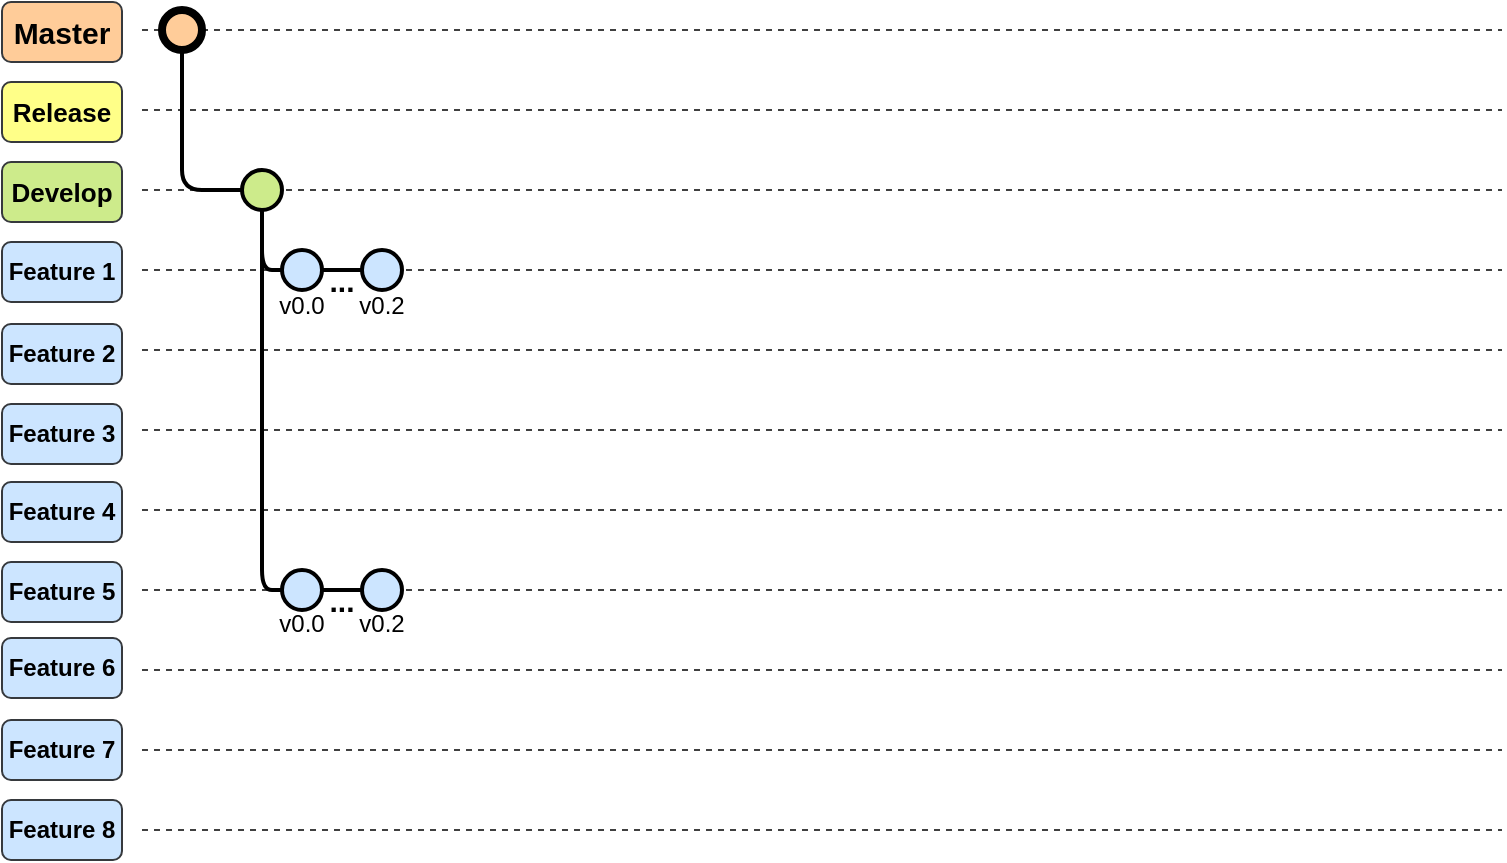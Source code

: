 <mxfile scale="1" border="0" version="27.1.4">
  <diagram name="GitFlow" id="i17rygn2k3aJgl2CBP2Y">
    <mxGraphModel dx="542" dy="317" grid="1" gridSize="10" guides="1" tooltips="1" connect="1" arrows="1" fold="1" page="1" pageScale="1" pageWidth="827" pageHeight="1169" math="0" shadow="0">
      <root>
        <mxCell id="0" />
        <mxCell id="1" parent="0" />
        <mxCell id="ShDthgkVqxmVfU5-ZQQK-1" value="" style="endArrow=none;html=1;rounded=0;movable=0;resizable=0;rotatable=0;deletable=0;editable=0;locked=1;connectable=0;dashed=1;opacity=75;" parent="1" edge="1">
          <mxGeometry width="50" height="50" relative="1" as="geometry">
            <mxPoint x="80" y="120" as="sourcePoint" />
            <mxPoint x="760" y="120" as="targetPoint" />
          </mxGeometry>
        </mxCell>
        <mxCell id="ShDthgkVqxmVfU5-ZQQK-2" value="" style="endArrow=none;html=1;rounded=0;movable=0;resizable=0;rotatable=0;deletable=0;editable=0;locked=1;connectable=0;dashed=1;opacity=75;" parent="1" edge="1">
          <mxGeometry width="50" height="50" relative="1" as="geometry">
            <mxPoint x="80" y="160" as="sourcePoint" />
            <mxPoint x="760" y="160" as="targetPoint" />
          </mxGeometry>
        </mxCell>
        <mxCell id="ShDthgkVqxmVfU5-ZQQK-3" value="" style="endArrow=none;html=1;rounded=0;movable=0;resizable=0;rotatable=0;deletable=0;editable=0;locked=1;connectable=0;dashed=1;opacity=75;" parent="1" edge="1">
          <mxGeometry width="50" height="50" relative="1" as="geometry">
            <mxPoint x="80" y="200" as="sourcePoint" />
            <mxPoint x="760" y="200" as="targetPoint" />
          </mxGeometry>
        </mxCell>
        <mxCell id="ShDthgkVqxmVfU5-ZQQK-4" value="" style="endArrow=none;html=1;rounded=0;movable=0;resizable=0;rotatable=0;deletable=0;editable=0;locked=1;connectable=0;dashed=1;opacity=75;" parent="1" edge="1">
          <mxGeometry width="50" height="50" relative="1" as="geometry">
            <mxPoint x="80" y="240" as="sourcePoint" />
            <mxPoint x="760" y="240" as="targetPoint" />
          </mxGeometry>
        </mxCell>
        <mxCell id="ShDthgkVqxmVfU5-ZQQK-5" value="" style="endArrow=none;html=1;rounded=0;movable=0;resizable=0;rotatable=0;deletable=0;editable=0;locked=1;connectable=0;dashed=1;opacity=75;" parent="1" edge="1">
          <mxGeometry width="50" height="50" relative="1" as="geometry">
            <mxPoint x="80" y="280" as="sourcePoint" />
            <mxPoint x="760" y="280" as="targetPoint" />
          </mxGeometry>
        </mxCell>
        <mxCell id="ShDthgkVqxmVfU5-ZQQK-6" value="" style="endArrow=none;html=1;rounded=0;movable=0;resizable=0;rotatable=0;deletable=0;editable=0;locked=1;connectable=0;dashed=1;opacity=75;" parent="1" edge="1">
          <mxGeometry width="50" height="50" relative="1" as="geometry">
            <mxPoint x="80" y="320" as="sourcePoint" />
            <mxPoint x="760" y="320" as="targetPoint" />
          </mxGeometry>
        </mxCell>
        <mxCell id="ShDthgkVqxmVfU5-ZQQK-7" value="" style="endArrow=none;html=1;rounded=0;movable=0;resizable=0;rotatable=0;deletable=0;editable=0;locked=1;connectable=0;dashed=1;opacity=75;" parent="1" edge="1">
          <mxGeometry width="50" height="50" relative="1" as="geometry">
            <mxPoint x="80" y="360" as="sourcePoint" />
            <mxPoint x="760" y="360" as="targetPoint" />
          </mxGeometry>
        </mxCell>
        <mxCell id="ShDthgkVqxmVfU5-ZQQK-8" value="" style="endArrow=none;html=1;rounded=0;movable=0;resizable=0;rotatable=0;deletable=0;editable=0;locked=1;connectable=0;dashed=1;opacity=75;" parent="1" edge="1">
          <mxGeometry width="50" height="50" relative="1" as="geometry">
            <mxPoint x="80" y="400" as="sourcePoint" />
            <mxPoint x="760" y="400" as="targetPoint" />
          </mxGeometry>
        </mxCell>
        <mxCell id="ShDthgkVqxmVfU5-ZQQK-9" value="&lt;b&gt;&lt;font style=&quot;font-size: 15px;&quot;&gt;Master&lt;/font&gt;&lt;/b&gt;" style="rounded=1;whiteSpace=wrap;html=1;fillColor=#ffcc99;strokeColor=#36393d;movable=0;resizable=0;rotatable=0;deletable=0;editable=0;locked=1;connectable=0;" parent="1" vertex="1">
          <mxGeometry x="10" y="106" width="60" height="30" as="geometry" />
        </mxCell>
        <mxCell id="ShDthgkVqxmVfU5-ZQQK-10" value="&lt;b style=&quot;&quot;&gt;&lt;font style=&quot;font-size: 13px;&quot;&gt;Release&lt;/font&gt;&lt;/b&gt;" style="rounded=1;whiteSpace=wrap;html=1;fillColor=#ffff88;strokeColor=#36393d;movable=0;resizable=0;rotatable=0;deletable=0;editable=0;locked=1;connectable=0;" parent="1" vertex="1">
          <mxGeometry x="10" y="146" width="60" height="30" as="geometry" />
        </mxCell>
        <mxCell id="ShDthgkVqxmVfU5-ZQQK-11" value="&lt;b&gt;&lt;font style=&quot;font-size: 13px;&quot;&gt;Develop&lt;/font&gt;&lt;/b&gt;" style="rounded=1;whiteSpace=wrap;html=1;fillColor=#cdeb8b;strokeColor=#36393d;movable=0;resizable=0;rotatable=0;deletable=0;editable=0;locked=1;connectable=0;" parent="1" vertex="1">
          <mxGeometry x="10" y="186" width="60" height="30" as="geometry" />
        </mxCell>
        <mxCell id="ShDthgkVqxmVfU5-ZQQK-12" value="&lt;b&gt;&lt;font&gt;Feature 1&lt;/font&gt;&lt;/b&gt;" style="rounded=1;whiteSpace=wrap;html=1;fillColor=#cce5ff;strokeColor=#36393d;movable=0;resizable=0;rotatable=0;deletable=0;editable=0;locked=1;connectable=0;" parent="1" vertex="1">
          <mxGeometry x="10" y="226" width="60" height="30" as="geometry" />
        </mxCell>
        <mxCell id="ShDthgkVqxmVfU5-ZQQK-15" value="&lt;b&gt;&lt;font&gt;Feature 2&lt;/font&gt;&lt;/b&gt;" style="rounded=1;whiteSpace=wrap;html=1;fillColor=#cce5ff;strokeColor=#36393d;movable=0;resizable=0;rotatable=0;deletable=0;editable=0;locked=1;connectable=0;" parent="1" vertex="1">
          <mxGeometry x="10" y="267" width="60" height="30" as="geometry" />
        </mxCell>
        <mxCell id="ShDthgkVqxmVfU5-ZQQK-16" value="&lt;b&gt;&lt;font&gt;Feature 3&lt;/font&gt;&lt;/b&gt;" style="rounded=1;whiteSpace=wrap;html=1;fillColor=#cce5ff;strokeColor=#36393d;movable=0;resizable=0;rotatable=0;deletable=0;editable=0;locked=1;connectable=0;" parent="1" vertex="1">
          <mxGeometry x="10" y="307" width="60" height="30" as="geometry" />
        </mxCell>
        <mxCell id="ShDthgkVqxmVfU5-ZQQK-17" value="&lt;b&gt;&lt;font&gt;Feature 4&lt;/font&gt;&lt;/b&gt;" style="rounded=1;whiteSpace=wrap;html=1;fillColor=#cce5ff;strokeColor=#36393d;movable=0;resizable=0;rotatable=0;deletable=0;editable=0;locked=1;connectable=0;" parent="1" vertex="1">
          <mxGeometry x="10" y="346" width="60" height="30" as="geometry" />
        </mxCell>
        <mxCell id="ShDthgkVqxmVfU5-ZQQK-18" value="&lt;b&gt;&lt;font&gt;Feature 5&lt;/font&gt;&lt;/b&gt;" style="rounded=1;whiteSpace=wrap;html=1;fillColor=#cce5ff;strokeColor=#36393d;movable=0;resizable=0;rotatable=0;deletable=0;editable=0;locked=1;connectable=0;" parent="1" vertex="1">
          <mxGeometry x="10" y="386" width="60" height="30" as="geometry" />
        </mxCell>
        <mxCell id="ShDthgkVqxmVfU5-ZQQK-19" value="" style="endArrow=none;html=1;rounded=0;movable=0;resizable=0;rotatable=0;deletable=0;editable=0;locked=1;connectable=0;dashed=1;opacity=75;" parent="1" edge="1">
          <mxGeometry width="50" height="50" relative="1" as="geometry">
            <mxPoint x="80" y="440" as="sourcePoint" />
            <mxPoint x="760" y="440" as="targetPoint" />
          </mxGeometry>
        </mxCell>
        <mxCell id="ShDthgkVqxmVfU5-ZQQK-20" value="&lt;b&gt;&lt;font&gt;Feature 6&lt;/font&gt;&lt;/b&gt;" style="rounded=1;whiteSpace=wrap;html=1;fillColor=#cce5ff;strokeColor=#36393d;movable=0;resizable=0;rotatable=0;deletable=0;editable=0;locked=1;connectable=0;" parent="1" vertex="1">
          <mxGeometry x="10" y="424" width="60" height="30" as="geometry" />
        </mxCell>
        <mxCell id="ShDthgkVqxmVfU5-ZQQK-21" value="" style="endArrow=none;html=1;rounded=0;movable=0;resizable=0;rotatable=0;deletable=0;editable=0;locked=1;connectable=0;dashed=1;opacity=75;" parent="1" edge="1">
          <mxGeometry width="50" height="50" relative="1" as="geometry">
            <mxPoint x="80" y="480" as="sourcePoint" />
            <mxPoint x="760" y="480" as="targetPoint" />
          </mxGeometry>
        </mxCell>
        <mxCell id="ShDthgkVqxmVfU5-ZQQK-22" value="&lt;b&gt;&lt;font&gt;Feature 7&lt;/font&gt;&lt;/b&gt;" style="rounded=1;whiteSpace=wrap;html=1;fillColor=#cce5ff;strokeColor=#36393d;movable=0;resizable=0;rotatable=0;deletable=0;editable=0;locked=1;connectable=0;" parent="1" vertex="1">
          <mxGeometry x="10" y="465" width="60" height="30" as="geometry" />
        </mxCell>
        <mxCell id="ShDthgkVqxmVfU5-ZQQK-23" value="" style="endArrow=none;html=1;rounded=0;movable=0;resizable=0;rotatable=0;deletable=0;editable=0;locked=1;connectable=0;dashed=1;opacity=75;" parent="1" edge="1">
          <mxGeometry width="50" height="50" relative="1" as="geometry">
            <mxPoint x="80" y="520" as="sourcePoint" />
            <mxPoint x="760" y="520" as="targetPoint" />
          </mxGeometry>
        </mxCell>
        <mxCell id="ShDthgkVqxmVfU5-ZQQK-24" value="&lt;b&gt;&lt;font&gt;Feature 8&lt;/font&gt;&lt;/b&gt;" style="rounded=1;whiteSpace=wrap;html=1;fillColor=#cce5ff;strokeColor=#36393d;movable=0;resizable=0;rotatable=0;deletable=0;editable=0;locked=1;connectable=0;" parent="1" vertex="1">
          <mxGeometry x="10" y="505" width="60" height="30" as="geometry" />
        </mxCell>
        <mxCell id="JrLoDd9u727kmPOyoT-V-2" value="" style="edgeStyle=orthogonalEdgeStyle;rounded=1;orthogonalLoop=1;jettySize=auto;html=1;strokeWidth=2;endArrow=none;endFill=1;startFill=0;curved=0;" parent="1" source="ShDthgkVqxmVfU5-ZQQK-25" target="JrLoDd9u727kmPOyoT-V-1" edge="1">
          <mxGeometry relative="1" as="geometry">
            <Array as="points">
              <mxPoint x="100" y="200" />
            </Array>
          </mxGeometry>
        </mxCell>
        <mxCell id="ShDthgkVqxmVfU5-ZQQK-25" value="" style="ellipse;whiteSpace=wrap;html=1;aspect=fixed;fillColor=#ffcc99;strokeColor=#000000;strokeWidth=4;" parent="1" vertex="1">
          <mxGeometry x="90" y="110" width="20" height="20" as="geometry" />
        </mxCell>
        <mxCell id="rqw6NLMTbMHe_5io2sS1-4" value="" style="edgeStyle=orthogonalEdgeStyle;rounded=1;orthogonalLoop=1;jettySize=auto;html=1;strokeWidth=2;curved=0;endArrow=none;startFill=0;" parent="1" source="JrLoDd9u727kmPOyoT-V-1" target="rqw6NLMTbMHe_5io2sS1-1" edge="1">
          <mxGeometry relative="1" as="geometry">
            <Array as="points">
              <mxPoint x="140" y="240" />
            </Array>
          </mxGeometry>
        </mxCell>
        <mxCell id="JrLoDd9u727kmPOyoT-V-1" value="" style="ellipse;whiteSpace=wrap;html=1;aspect=fixed;fillColor=#cdeb8b;strokeColor=#000000;strokeWidth=2;" parent="1" vertex="1">
          <mxGeometry x="130" y="190" width="20" height="20" as="geometry" />
        </mxCell>
        <mxCell id="BNseOGVSUCUKMhUlysPT-4" value="" style="edgeStyle=orthogonalEdgeStyle;rounded=0;orthogonalLoop=1;jettySize=auto;html=1;endArrow=none;startFill=0;strokeWidth=2;" parent="1" source="rqw6NLMTbMHe_5io2sS1-1" target="BNseOGVSUCUKMhUlysPT-3" edge="1">
          <mxGeometry relative="1" as="geometry" />
        </mxCell>
        <mxCell id="rqw6NLMTbMHe_5io2sS1-1" value="" style="ellipse;whiteSpace=wrap;html=1;aspect=fixed;fillColor=#cce5ff;strokeColor=#000000;strokeWidth=2;direction=north;" parent="1" vertex="1">
          <mxGeometry x="150" y="230" width="20" height="20" as="geometry" />
        </mxCell>
        <mxCell id="xi5CpfQzr4n7jTtLU40W-2" value="" style="edgeStyle=orthogonalEdgeStyle;rounded=0;orthogonalLoop=1;jettySize=auto;html=1;endArrow=none;startFill=0;strokeWidth=2;" edge="1" parent="1" source="BNseOGVSUCUKMhUlysPT-1" target="xi5CpfQzr4n7jTtLU40W-1">
          <mxGeometry relative="1" as="geometry" />
        </mxCell>
        <mxCell id="BNseOGVSUCUKMhUlysPT-1" value="" style="ellipse;whiteSpace=wrap;html=1;aspect=fixed;fillColor=#cce5ff;strokeColor=#000000;strokeWidth=2;direction=north;" parent="1" vertex="1">
          <mxGeometry x="150" y="390" width="20" height="20" as="geometry" />
        </mxCell>
        <mxCell id="BNseOGVSUCUKMhUlysPT-2" value="" style="edgeStyle=orthogonalEdgeStyle;rounded=1;orthogonalLoop=1;jettySize=auto;html=1;strokeWidth=2;curved=0;endArrow=none;startFill=0;" parent="1" edge="1">
          <mxGeometry relative="1" as="geometry">
            <Array as="points">
              <mxPoint x="140" y="400" />
            </Array>
            <mxPoint x="140" y="230" as="sourcePoint" />
            <mxPoint x="150" y="400" as="targetPoint" />
          </mxGeometry>
        </mxCell>
        <mxCell id="BNseOGVSUCUKMhUlysPT-3" value="" style="ellipse;whiteSpace=wrap;html=1;aspect=fixed;fillColor=#cce5ff;strokeColor=#000000;strokeWidth=2;direction=north;" parent="1" vertex="1">
          <mxGeometry x="190" y="230" width="20" height="20" as="geometry" />
        </mxCell>
        <mxCell id="BNseOGVSUCUKMhUlysPT-5" value="v0.0" style="text;html=1;align=center;verticalAlign=middle;whiteSpace=wrap;rounded=0;" parent="1" vertex="1">
          <mxGeometry x="145" y="253" width="30" height="10" as="geometry" />
        </mxCell>
        <mxCell id="BNseOGVSUCUKMhUlysPT-6" value="v0.2" style="text;html=1;align=center;verticalAlign=middle;whiteSpace=wrap;rounded=0;" parent="1" vertex="1">
          <mxGeometry x="185" y="253" width="30" height="10" as="geometry" />
        </mxCell>
        <mxCell id="BNseOGVSUCUKMhUlysPT-7" value="v0.0" style="text;html=1;align=center;verticalAlign=middle;whiteSpace=wrap;rounded=0;" parent="1" vertex="1">
          <mxGeometry x="145" y="412" width="30" height="10" as="geometry" />
        </mxCell>
        <mxCell id="xi5CpfQzr4n7jTtLU40W-1" value="" style="ellipse;whiteSpace=wrap;html=1;aspect=fixed;fillColor=#cce5ff;strokeColor=#000000;strokeWidth=2;direction=north;" vertex="1" parent="1">
          <mxGeometry x="190" y="390" width="20" height="20" as="geometry" />
        </mxCell>
        <mxCell id="xi5CpfQzr4n7jTtLU40W-3" value="v0.2" style="text;html=1;align=center;verticalAlign=middle;whiteSpace=wrap;rounded=0;" vertex="1" parent="1">
          <mxGeometry x="185" y="412" width="30" height="10" as="geometry" />
        </mxCell>
        <mxCell id="xi5CpfQzr4n7jTtLU40W-4" value="&lt;b&gt;&lt;font style=&quot;font-size: 15px;&quot;&gt;...&lt;/font&gt;&lt;/b&gt;" style="text;html=1;align=center;verticalAlign=middle;whiteSpace=wrap;rounded=0;" vertex="1" parent="1">
          <mxGeometry x="170" y="240" width="20" height="10" as="geometry" />
        </mxCell>
        <mxCell id="xi5CpfQzr4n7jTtLU40W-5" value="&lt;b&gt;&lt;font style=&quot;font-size: 15px;&quot;&gt;...&lt;/font&gt;&lt;/b&gt;" style="text;html=1;align=center;verticalAlign=middle;whiteSpace=wrap;rounded=0;" vertex="1" parent="1">
          <mxGeometry x="170" y="400" width="20" height="10" as="geometry" />
        </mxCell>
      </root>
    </mxGraphModel>
  </diagram>
</mxfile>
